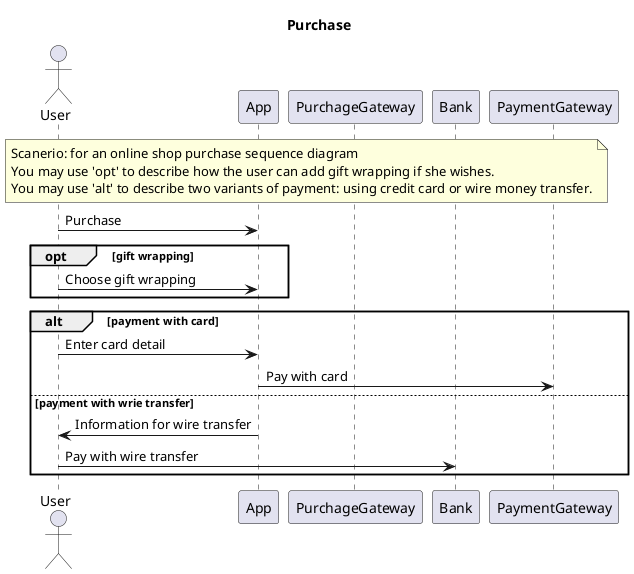 ' Compare between opt and alt

' Scanerio: for an online shop purchase sequence diagram
' You may use 'opt' to describe how the user can add gift wrapping if she wishes.
' You may use 'alt' to describe two variants of payment: using credit card or wire money transfer.

@startuml

title "Purchase"

actor User
participant App
participant PurchageGateway
participant Bank

note across
    Scanerio: for an online shop purchase sequence diagram
    You may use 'opt' to describe how the user can add gift wrapping if she wishes.
    You may use 'alt' to describe two variants of payment: using credit card or wire money transfer.
end note

User -> App : Purchase

opt gift wrapping
    User -> App : Choose gift wrapping
end

alt payment with card
    User -> App : Enter card detail
    App -> PaymentGateway: Pay with card
else payment with wrie transfer
    User <- App : Information for wire transfer
    User -> Bank : Pay with wire transfer
end

@enduml